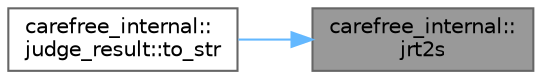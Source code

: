 digraph "carefree_internal::jrt2s"
{
 // LATEX_PDF_SIZE
  bgcolor="transparent";
  edge [fontname=Helvetica,fontsize=10,labelfontname=Helvetica,labelfontsize=10];
  node [fontname=Helvetica,fontsize=10,shape=box,height=0.2,width=0.4];
  rankdir="RL";
  Node1 [id="Node000001",label="carefree_internal::\ljrt2s",height=0.2,width=0.4,color="gray40", fillcolor="grey60", style="filled", fontcolor="black",tooltip=" "];
  Node1 -> Node2 [id="edge1_Node000001_Node000002",dir="back",color="steelblue1",style="solid",tooltip=" "];
  Node2 [id="Node000002",label="carefree_internal::\ljudge_result::to_str",height=0.2,width=0.4,color="grey40", fillcolor="white", style="filled",URL="$structcarefree__internal_1_1judge__result.html#a9cfe10ebfcaa9ffa19c548cde10e2553",tooltip=" "];
}
